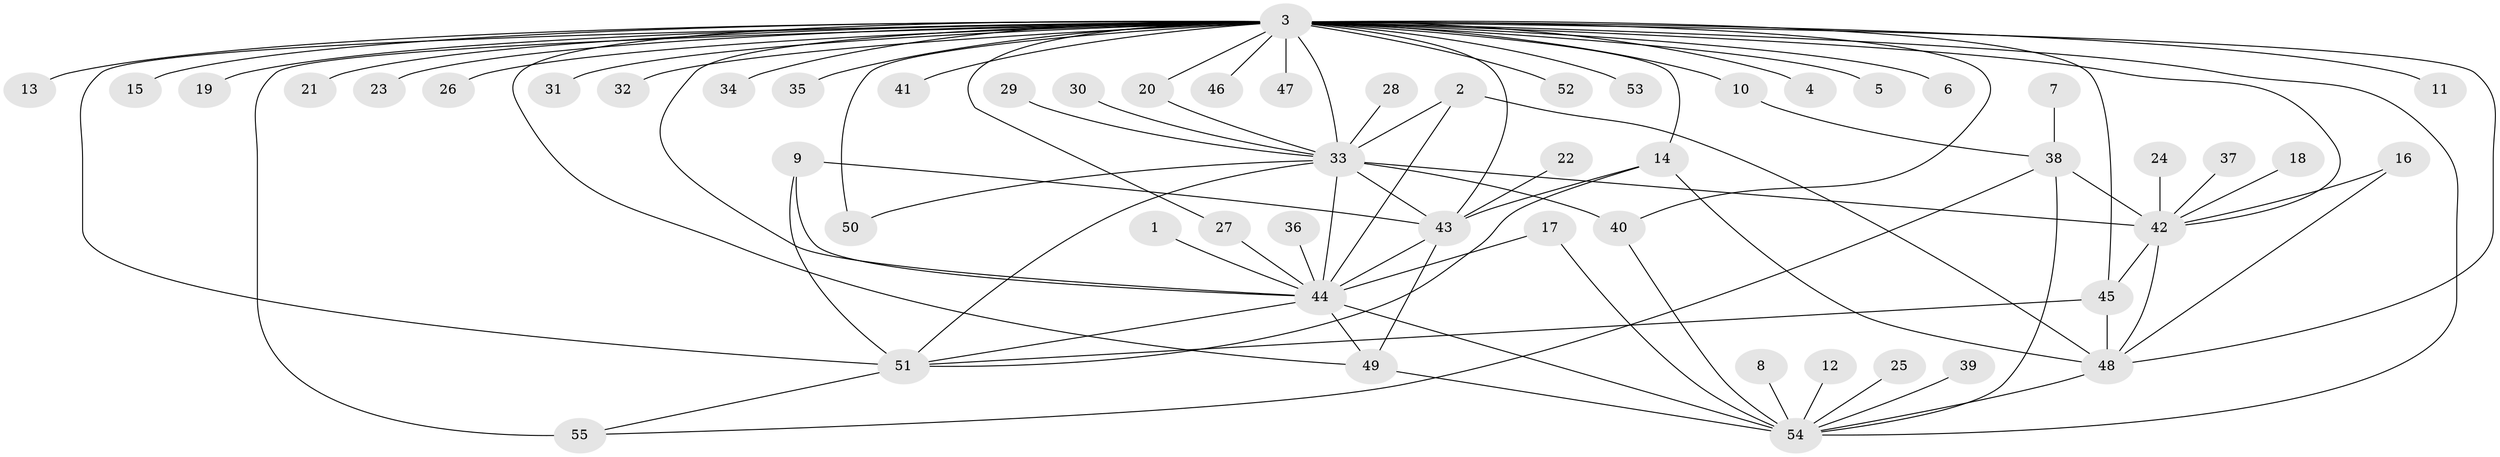 // original degree distribution, {24: 0.009174311926605505, 23: 0.009174311926605505, 12: 0.009174311926605505, 14: 0.009174311926605505, 2: 0.22935779816513763, 13: 0.01834862385321101, 4: 0.05504587155963303, 5: 0.06422018348623854, 8: 0.009174311926605505, 1: 0.48623853211009177, 3: 0.07339449541284404, 6: 0.01834862385321101, 7: 0.009174311926605505}
// Generated by graph-tools (version 1.1) at 2025/25/03/09/25 03:25:55]
// undirected, 55 vertices, 87 edges
graph export_dot {
graph [start="1"]
  node [color=gray90,style=filled];
  1;
  2;
  3;
  4;
  5;
  6;
  7;
  8;
  9;
  10;
  11;
  12;
  13;
  14;
  15;
  16;
  17;
  18;
  19;
  20;
  21;
  22;
  23;
  24;
  25;
  26;
  27;
  28;
  29;
  30;
  31;
  32;
  33;
  34;
  35;
  36;
  37;
  38;
  39;
  40;
  41;
  42;
  43;
  44;
  45;
  46;
  47;
  48;
  49;
  50;
  51;
  52;
  53;
  54;
  55;
  1 -- 44 [weight=1.0];
  2 -- 33 [weight=1.0];
  2 -- 44 [weight=1.0];
  2 -- 48 [weight=2.0];
  3 -- 4 [weight=1.0];
  3 -- 5 [weight=1.0];
  3 -- 6 [weight=1.0];
  3 -- 10 [weight=1.0];
  3 -- 11 [weight=1.0];
  3 -- 13 [weight=1.0];
  3 -- 14 [weight=1.0];
  3 -- 15 [weight=1.0];
  3 -- 19 [weight=1.0];
  3 -- 20 [weight=1.0];
  3 -- 21 [weight=1.0];
  3 -- 23 [weight=1.0];
  3 -- 26 [weight=1.0];
  3 -- 27 [weight=1.0];
  3 -- 31 [weight=1.0];
  3 -- 32 [weight=1.0];
  3 -- 33 [weight=2.0];
  3 -- 34 [weight=1.0];
  3 -- 35 [weight=1.0];
  3 -- 40 [weight=1.0];
  3 -- 41 [weight=1.0];
  3 -- 42 [weight=2.0];
  3 -- 43 [weight=1.0];
  3 -- 44 [weight=2.0];
  3 -- 45 [weight=4.0];
  3 -- 46 [weight=1.0];
  3 -- 47 [weight=1.0];
  3 -- 48 [weight=2.0];
  3 -- 49 [weight=1.0];
  3 -- 50 [weight=1.0];
  3 -- 51 [weight=1.0];
  3 -- 52 [weight=1.0];
  3 -- 53 [weight=1.0];
  3 -- 54 [weight=1.0];
  3 -- 55 [weight=2.0];
  7 -- 38 [weight=1.0];
  8 -- 54 [weight=1.0];
  9 -- 43 [weight=1.0];
  9 -- 44 [weight=1.0];
  9 -- 51 [weight=1.0];
  10 -- 38 [weight=1.0];
  12 -- 54 [weight=1.0];
  14 -- 43 [weight=1.0];
  14 -- 48 [weight=1.0];
  14 -- 51 [weight=1.0];
  16 -- 42 [weight=1.0];
  16 -- 48 [weight=1.0];
  17 -- 44 [weight=1.0];
  17 -- 54 [weight=1.0];
  18 -- 42 [weight=1.0];
  20 -- 33 [weight=1.0];
  22 -- 43 [weight=1.0];
  24 -- 42 [weight=1.0];
  25 -- 54 [weight=1.0];
  27 -- 44 [weight=1.0];
  28 -- 33 [weight=1.0];
  29 -- 33 [weight=1.0];
  30 -- 33 [weight=1.0];
  33 -- 40 [weight=1.0];
  33 -- 42 [weight=2.0];
  33 -- 43 [weight=1.0];
  33 -- 44 [weight=1.0];
  33 -- 50 [weight=1.0];
  33 -- 51 [weight=1.0];
  36 -- 44 [weight=1.0];
  37 -- 42 [weight=1.0];
  38 -- 42 [weight=1.0];
  38 -- 54 [weight=1.0];
  38 -- 55 [weight=1.0];
  39 -- 54 [weight=1.0];
  40 -- 54 [weight=1.0];
  42 -- 45 [weight=2.0];
  42 -- 48 [weight=1.0];
  43 -- 44 [weight=1.0];
  43 -- 49 [weight=1.0];
  44 -- 49 [weight=1.0];
  44 -- 51 [weight=1.0];
  44 -- 54 [weight=2.0];
  45 -- 48 [weight=2.0];
  45 -- 51 [weight=1.0];
  48 -- 54 [weight=1.0];
  49 -- 54 [weight=1.0];
  51 -- 55 [weight=1.0];
}
